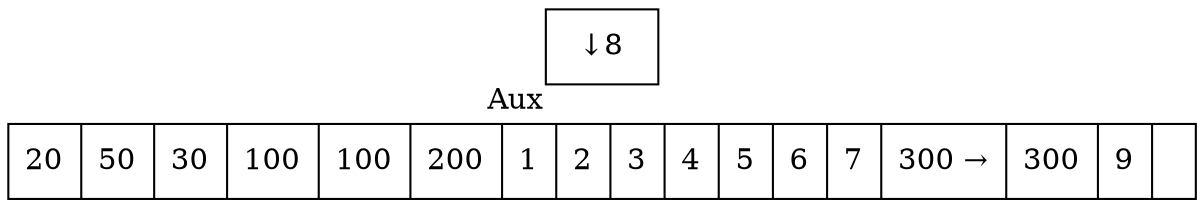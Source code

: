 digraph G{ node [shape = record ];
 rankdir=LR;X[label="{ 20|50|30|100|100|200|1|2|3|4|5|6|7|300 → |300|9|}"]
2[label=" { ↓ 8}"xlabel="Aux"]
}
